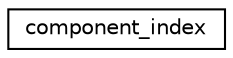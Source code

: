 digraph "Graphical Class Hierarchy"
{
  edge [fontname="Helvetica",fontsize="10",labelfontname="Helvetica",labelfontsize="10"];
  node [fontname="Helvetica",fontsize="10",shape=record];
  rankdir="LR";
  Node1 [label="component_index",height=0.2,width=0.4,color="black", fillcolor="white", style="filled",URL="$structcomponent__index.html"];
}
